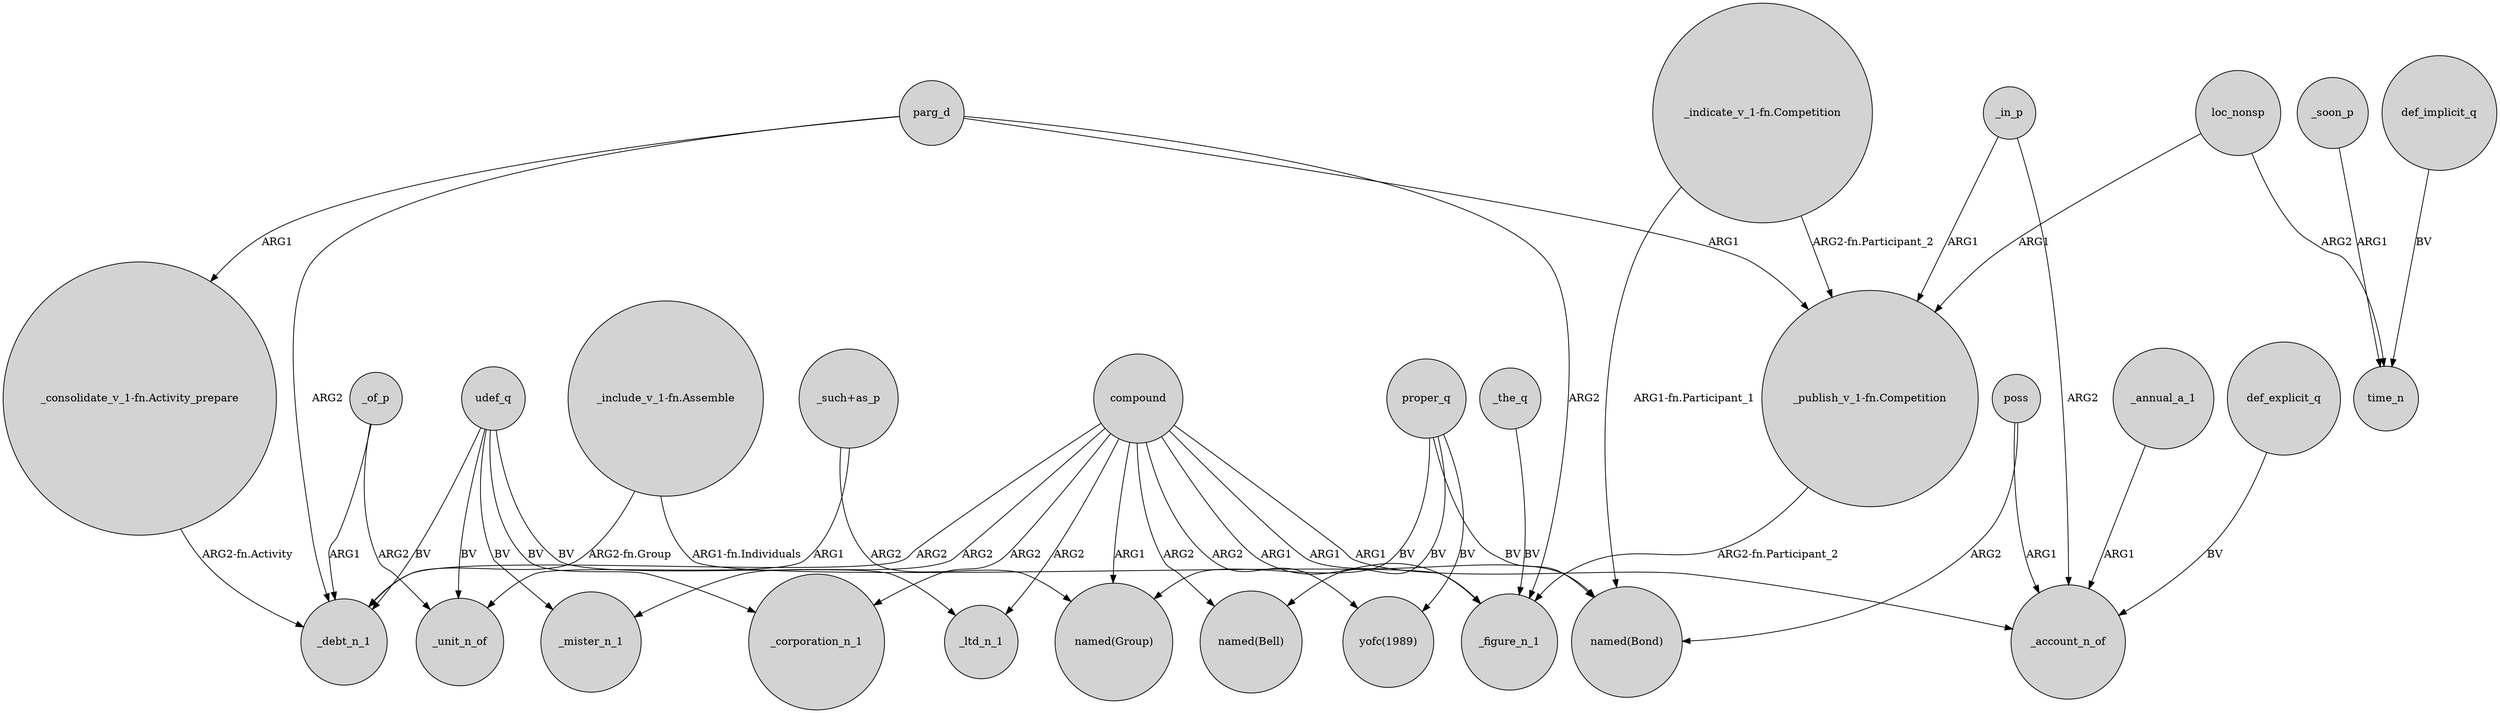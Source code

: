 digraph {
	node [shape=circle style=filled]
	"_such+as_p" -> _unit_n_of [label=ARG1]
	parg_d -> _figure_n_1 [label=ARG2]
	compound -> _mister_n_1 [label=ARG2]
	compound -> _figure_n_1 [label=ARG1]
	_in_p -> _account_n_of [label=ARG2]
	udef_q -> _unit_n_of [label=BV]
	"_publish_v_1-fn.Competition" -> _figure_n_1 [label="ARG2-fn.Participant_2"]
	_in_p -> "_publish_v_1-fn.Competition" [label=ARG1]
	compound -> "named(Group)" [label=ARG1]
	def_explicit_q -> _account_n_of [label=BV]
	_of_p -> _debt_n_1 [label=ARG1]
	udef_q -> _mister_n_1 [label=BV]
	proper_q -> "named(Group)" [label=BV]
	parg_d -> "_consolidate_v_1-fn.Activity_prepare" [label=ARG1]
	"_such+as_p" -> "named(Group)" [label=ARG2]
	parg_d -> "_publish_v_1-fn.Competition" [label=ARG1]
	_soon_p -> time_n [label=ARG1]
	proper_q -> "named(Bond)" [label=BV]
	udef_q -> _debt_n_1 [label=BV]
	loc_nonsp -> "_publish_v_1-fn.Competition" [label=ARG1]
	_the_q -> _figure_n_1 [label=BV]
	proper_q -> "named(Bell)" [label=BV]
	proper_q -> "yofc(1989)" [label=BV]
	_annual_a_1 -> _account_n_of [label=ARG1]
	compound -> _debt_n_1 [label=ARG2]
	"_indicate_v_1-fn.Competition" -> "_publish_v_1-fn.Competition" [label="ARG2-fn.Participant_2"]
	compound -> _ltd_n_1 [label=ARG2]
	compound -> "named(Bond)" [label=ARG1]
	compound -> _corporation_n_1 [label=ARG2]
	poss -> "named(Bond)" [label=ARG2]
	udef_q -> _corporation_n_1 [label=BV]
	_of_p -> _unit_n_of [label=ARG2]
	loc_nonsp -> time_n [label=ARG2]
	poss -> _account_n_of [label=ARG1]
	udef_q -> _ltd_n_1 [label=BV]
	"_consolidate_v_1-fn.Activity_prepare" -> _debt_n_1 [label="ARG2-fn.Activity"]
	compound -> "yofc(1989)" [label=ARG2]
	compound -> _account_n_of [label=ARG1]
	"_indicate_v_1-fn.Competition" -> "named(Bond)" [label="ARG1-fn.Participant_1"]
	"_include_v_1-fn.Assemble" -> _debt_n_1 [label="ARG2-fn.Group"]
	"_include_v_1-fn.Assemble" -> _figure_n_1 [label="ARG1-fn.Individuals"]
	parg_d -> _debt_n_1 [label=ARG2]
	compound -> "named(Bell)" [label=ARG2]
	def_implicit_q -> time_n [label=BV]
}
